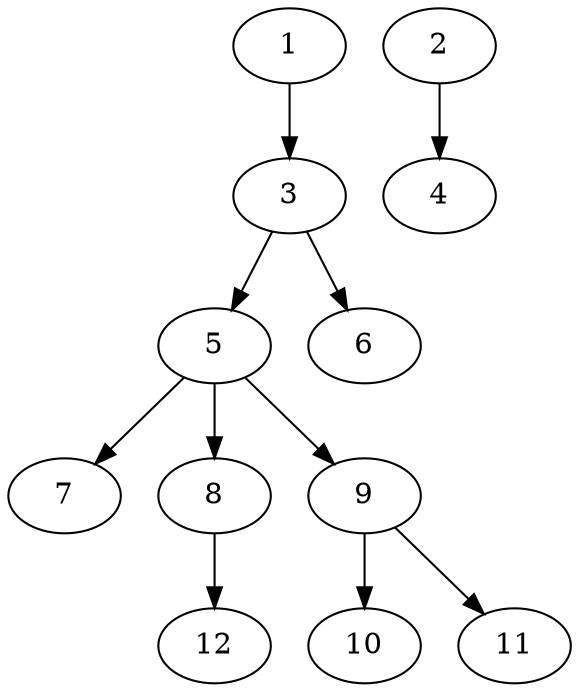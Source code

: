 // DAG (tier=1-easy, mode=compute, n=12, ccr=0.271, fat=0.470, density=0.272, regular=0.711, jump=0.068, mindata=262144, maxdata=2097152)
// DAG automatically generated by daggen at Sun Aug 24 16:33:32 2025
// /home/ermia/Project/Environments/daggen/bin/daggen --dot --ccr 0.271 --fat 0.470 --regular 0.711 --density 0.272 --jump 0.068 --mindata 262144 --maxdata 2097152 -n 12 
digraph G {
  1 [size="1093138035233930", alpha="0.12", expect_size="546569017616965"]
  1 -> 3 [size ="562716213248"]
  2 [size="457145400808537", alpha="0.08", expect_size="228572700404268"]
  2 -> 4 [size ="952685821952"]
  3 [size="458332864525785", alpha="0.15", expect_size="229166432262892"]
  3 -> 5 [size ="21717107867648"]
  3 -> 6 [size ="21717107867648"]
  4 [size="1998431911910285", alpha="0.14", expect_size="999215955955142"]
  5 [size="4332137147938642", alpha="0.10", expect_size="2166068573969321"]
  5 -> 7 [size ="2706366267392"]
  5 -> 8 [size ="2706366267392"]
  5 -> 9 [size ="2706366267392"]
  6 [size="23660428350042568", alpha="0.05", expect_size="11830214175021284"]
  7 [size="25965962254940096", alpha="0.02", expect_size="12982981127470048"]
  8 [size="308696479432704000", alpha="0.05", expect_size="154348239716352000"]
  8 -> 12 [size ="3654077644800"]
  9 [size="8001554983681404", alpha="0.05", expect_size="4000777491840702"]
  9 -> 10 [size ="3468261588992"]
  9 -> 11 [size ="3468261588992"]
  10 [size="1295537212015520", alpha="0.15", expect_size="647768606007760"]
  11 [size="1717051599063576", alpha="0.07", expect_size="858525799531788"]
  12 [size="2288945807933571072", alpha="0.15", expect_size="1144472903966785536"]
}